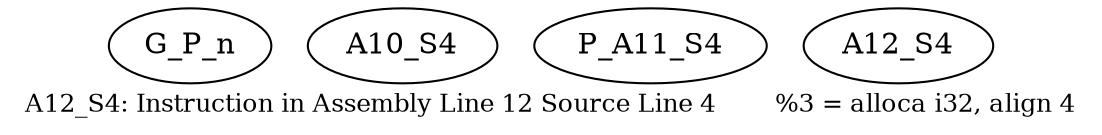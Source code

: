 digraph{
	node [ ]
	edge [ ]
	G_P_n [ ]
	A10_S4 [ ]
	P_A11_S4 [ ]
	A12_S4 [ ]
	label = "A12_S4: Instruction in Assembly Line 12 Source Line 4	%3 = alloca i32, align 4"	fontsize = "12"
}